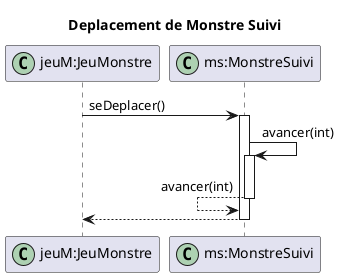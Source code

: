 @startuml 
title Deplacement de Monstre Suivi
participant "jeuM:JeuMonstre" as jeuM << (C,#ADD1B2) >> 
participant "ms:MonstreSuivi" as mss << (C,#ADD1B2) >> 


jeuM-> mss : seDeplacer() 
activate mss
mss -> mss : avancer(int)
activate mss
mss <-- mss : avancer(int)
deactivate mss
jeuM <-- mss
deactivate mss

@enduml